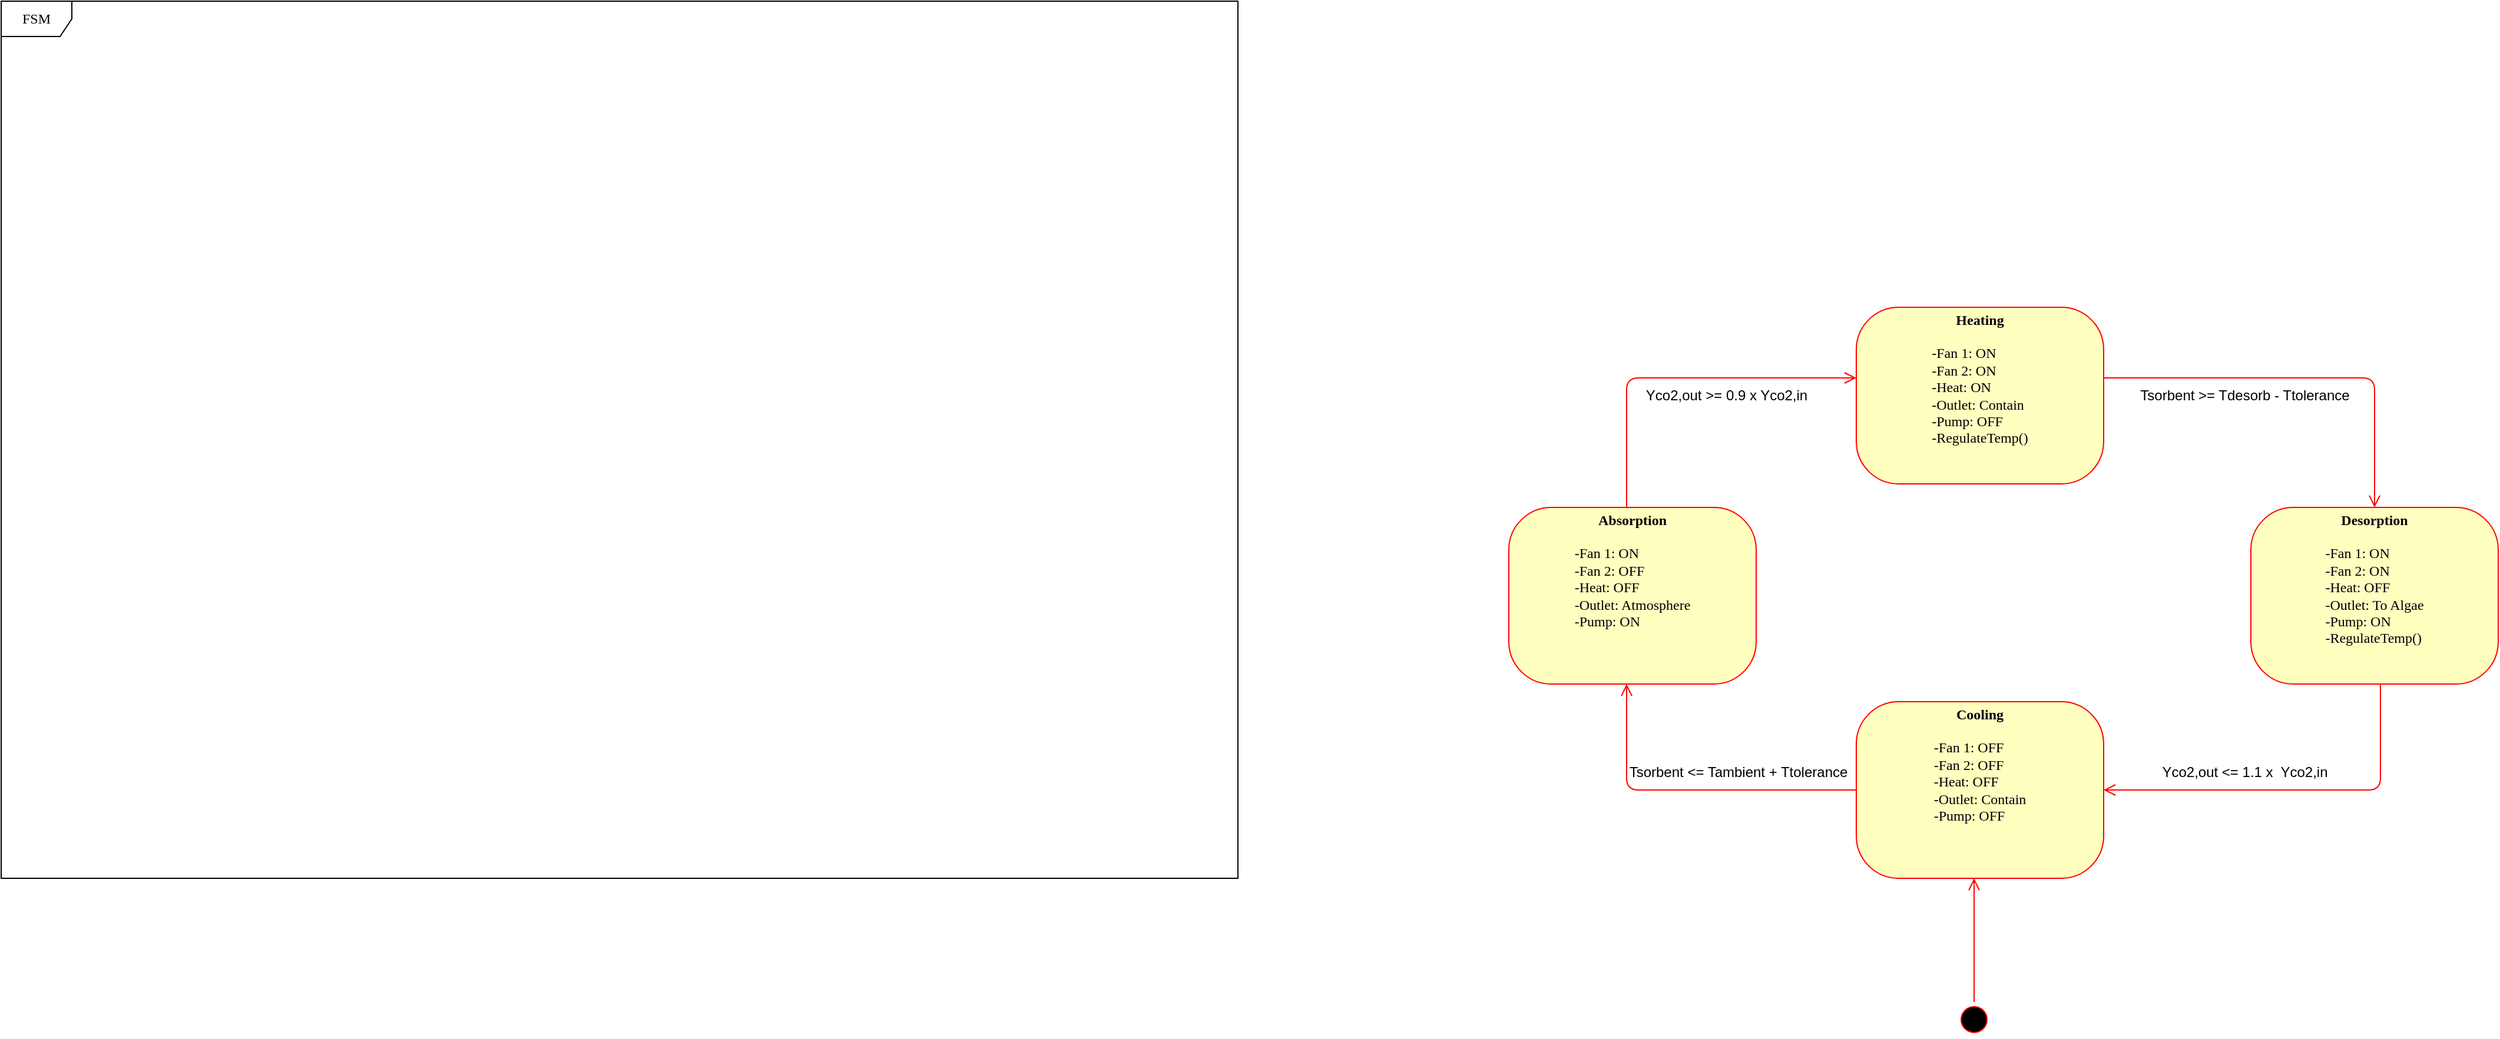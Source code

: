 <mxfile version="22.0.4" type="github" pages="3">
  <diagram name="State Diagram" id="58cdce13-f638-feb5-8d6f-7d28b1aa9fa0">
    <mxGraphModel dx="2234" dy="1567" grid="1" gridSize="10" guides="1" tooltips="1" connect="1" arrows="1" fold="1" page="1" pageScale="1" pageWidth="1100" pageHeight="850" background="none" math="0" shadow="0">
      <root>
        <mxCell id="0" />
        <mxCell id="1" parent="0" />
        <mxCell id="382b91b5511bd0f7-1" value="" style="ellipse;html=1;shape=startState;fillColor=#000000;strokeColor=#ff0000;rounded=1;shadow=0;comic=0;labelBackgroundColor=none;fontFamily=Verdana;fontSize=12;fontColor=#000000;align=center;direction=south;" parent="1" vertex="1">
          <mxGeometry x="570" y="620" width="30" height="30" as="geometry" />
        </mxCell>
        <mxCell id="382b91b5511bd0f7-6" value="&lt;b&gt;&lt;br&gt;&lt;br&gt;Absorption&lt;/b&gt;&lt;br&gt;&lt;br&gt;&lt;div style=&quot;text-align: left;&quot;&gt;-Fan 1: ON&lt;/div&gt;&lt;div style=&quot;text-align: left;&quot;&gt;-Fan 2: OFF&lt;/div&gt;&lt;div style=&quot;text-align: left;&quot;&gt;-Heat: OFF&lt;/div&gt;&lt;div style=&quot;text-align: left;&quot;&gt;-Outlet: Atmosphere&lt;/div&gt;&lt;div style=&quot;text-align: left;&quot;&gt;-Pump: ON&lt;/div&gt;&lt;br&gt;&lt;br&gt;&lt;br&gt;&lt;br&gt;&lt;div style=&quot;text-align: left;&quot;&gt;&lt;br&gt;&lt;/div&gt;" style="rounded=1;whiteSpace=wrap;html=1;arcSize=24;fillColor=#ffffc0;strokeColor=#ff0000;shadow=0;comic=0;labelBackgroundColor=none;fontFamily=Verdana;fontSize=12;fontColor=#000000;align=center;" parent="1" vertex="1">
          <mxGeometry x="190" y="200" width="210" height="150" as="geometry" />
        </mxCell>
        <mxCell id="2a3bc250acf0617d-9" style="edgeStyle=orthogonalEdgeStyle;html=1;labelBackgroundColor=none;endArrow=open;endSize=8;strokeColor=#ff0000;fontFamily=Verdana;fontSize=12;align=left;" parent="1" source="382b91b5511bd0f7-1" target="wOmYhLNItbrUGuRl_a2_-1" edge="1">
          <mxGeometry relative="1" as="geometry">
            <mxPoint x="590" y="550" as="targetPoint" />
            <Array as="points">
              <mxPoint x="585" y="540" />
              <mxPoint x="585" y="540" />
            </Array>
          </mxGeometry>
        </mxCell>
        <mxCell id="2a3bc250acf0617d-10" style="edgeStyle=orthogonalEdgeStyle;html=1;labelBackgroundColor=none;endArrow=open;endSize=8;strokeColor=#ff0000;fontFamily=Verdana;fontSize=12;align=left;" parent="1" source="382b91b5511bd0f7-6" target="wOmYhLNItbrUGuRl_a2_-2" edge="1">
          <mxGeometry relative="1" as="geometry">
            <Array as="points">
              <mxPoint x="290" y="90" />
            </Array>
            <mxPoint x="470" y="90" as="targetPoint" />
          </mxGeometry>
        </mxCell>
        <mxCell id="2a3bc250acf0617d-12" style="edgeStyle=orthogonalEdgeStyle;html=1;exitX=0;exitY=0.5;labelBackgroundColor=none;endArrow=open;endSize=8;strokeColor=#ff0000;fontFamily=Verdana;fontSize=12;align=left;exitDx=0;exitDy=0;" parent="1" target="382b91b5511bd0f7-6" edge="1">
          <mxGeometry relative="1" as="geometry">
            <mxPoint x="530" y="440" as="sourcePoint" />
            <mxPoint x="270" y="300" as="targetPoint" />
            <Array as="points">
              <mxPoint x="290" y="440" />
            </Array>
          </mxGeometry>
        </mxCell>
        <mxCell id="2a3bc250acf0617d-13" style="edgeStyle=orthogonalEdgeStyle;html=1;entryX=1;entryY=0.5;labelBackgroundColor=none;endArrow=open;endSize=8;strokeColor=#ff0000;fontFamily=Verdana;fontSize=12;align=left;entryDx=0;entryDy=0;" parent="1" target="wOmYhLNItbrUGuRl_a2_-1" edge="1">
          <mxGeometry relative="1" as="geometry">
            <mxPoint x="930" y="330" as="sourcePoint" />
            <mxPoint x="650" y="440" as="targetPoint" />
            <Array as="points">
              <mxPoint x="930" y="440" />
            </Array>
          </mxGeometry>
        </mxCell>
        <mxCell id="2a3bc250acf0617d-14" style="edgeStyle=orthogonalEdgeStyle;html=1;labelBackgroundColor=none;endArrow=open;endSize=8;strokeColor=#ff0000;fontFamily=Verdana;fontSize=12;align=left;entryX=0.5;entryY=0;entryDx=0;entryDy=0;" parent="1" source="wOmYhLNItbrUGuRl_a2_-2" target="wOmYhLNItbrUGuRl_a2_-3" edge="1">
          <mxGeometry relative="1" as="geometry">
            <mxPoint x="700" y="80" as="sourcePoint" />
            <mxPoint x="930" y="170" as="targetPoint" />
            <Array as="points">
              <mxPoint x="925" y="90" />
            </Array>
          </mxGeometry>
        </mxCell>
        <mxCell id="2a3bc250acf0617d-8" value="FSM" style="shape=umlFrame;whiteSpace=wrap;html=1;rounded=1;shadow=0;comic=0;labelBackgroundColor=none;strokeWidth=1;fontFamily=Verdana;fontSize=12;align=center;" parent="1" vertex="1">
          <mxGeometry x="-1090" y="-230" width="1050" height="745" as="geometry" />
        </mxCell>
        <mxCell id="wOmYhLNItbrUGuRl_a2_-1" value="&lt;div style=&quot;&quot;&gt;&lt;b style=&quot;background-color: initial;&quot;&gt;&lt;br&gt;&lt;/b&gt;&lt;/div&gt;&lt;div style=&quot;&quot;&gt;&lt;b style=&quot;background-color: initial;&quot;&gt;Cooling&lt;/b&gt;&lt;/div&gt;&lt;div style=&quot;text-align: left;&quot;&gt;&lt;br&gt;&lt;/div&gt;&lt;div style=&quot;text-align: left;&quot;&gt;-Fan 1: OFF&lt;/div&gt;&lt;div style=&quot;text-align: left;&quot;&gt;-Fan 2: OFF&lt;/div&gt;&lt;div style=&quot;text-align: left;&quot;&gt;-Heat: OFF&lt;/div&gt;&lt;div style=&quot;text-align: left;&quot;&gt;-Outlet: Contain&lt;/div&gt;&lt;div style=&quot;text-align: left;&quot;&gt;&lt;span style=&quot;background-color: initial;&quot;&gt;-Pump: OFF&lt;/span&gt;&lt;/div&gt;&lt;br&gt;&lt;br&gt;&lt;br&gt;&lt;div style=&quot;text-align: left;&quot;&gt;&lt;br&gt;&lt;/div&gt;" style="rounded=1;whiteSpace=wrap;html=1;arcSize=24;fillColor=#ffffc0;strokeColor=#ff0000;shadow=0;comic=0;labelBackgroundColor=none;fontFamily=Verdana;fontSize=12;fontColor=#000000;align=center;" vertex="1" parent="1">
          <mxGeometry x="485" y="365" width="210" height="150" as="geometry" />
        </mxCell>
        <mxCell id="wOmYhLNItbrUGuRl_a2_-2" value="&lt;b&gt;&lt;br&gt;&lt;br&gt;&lt;br&gt;Heating&lt;/b&gt;&lt;br&gt;&lt;br&gt;&lt;div style=&quot;text-align: left;&quot;&gt;-Fan 1: ON&amp;nbsp;&lt;/div&gt;&lt;div style=&quot;text-align: left;&quot;&gt;-Fan 2: ON&lt;/div&gt;&lt;div style=&quot;text-align: left;&quot;&gt;-Heat: ON&lt;/div&gt;&lt;div style=&quot;text-align: left;&quot;&gt;-Outlet: Contain&lt;/div&gt;&lt;div style=&quot;text-align: left;&quot;&gt;-Pump: OFF&lt;/div&gt;&lt;div style=&quot;text-align: left;&quot;&gt;-RegulateTemp()&lt;/div&gt;&lt;br&gt;&lt;br&gt;&lt;br&gt;&lt;br&gt;&lt;div style=&quot;text-align: left;&quot;&gt;&lt;br&gt;&lt;/div&gt;" style="rounded=1;whiteSpace=wrap;html=1;arcSize=24;fillColor=#ffffc0;strokeColor=#ff0000;shadow=0;comic=0;labelBackgroundColor=none;fontFamily=Verdana;fontSize=12;fontColor=#000000;align=center;" vertex="1" parent="1">
          <mxGeometry x="485" y="30" width="210" height="150" as="geometry" />
        </mxCell>
        <mxCell id="wOmYhLNItbrUGuRl_a2_-3" value="&lt;b&gt;&lt;br&gt;&lt;br&gt;Desorption&lt;/b&gt;&lt;br&gt;&lt;div style=&quot;&quot;&gt;&lt;br&gt;&lt;/div&gt;&lt;div style=&quot;text-align: left;&quot;&gt;-Fan 1: ON&lt;/div&gt;&lt;div style=&quot;text-align: left;&quot;&gt;-Fan 2: ON&lt;/div&gt;&lt;div style=&quot;text-align: left;&quot;&gt;-Heat: OFF&lt;/div&gt;&lt;div style=&quot;text-align: left;&quot;&gt;-Outlet: To Algae&lt;/div&gt;&lt;div style=&quot;text-align: left;&quot;&gt;-Pump: ON&lt;/div&gt;&lt;div style=&quot;text-align: left;&quot;&gt;&lt;span style=&quot;background-color: initial;&quot;&gt;-RegulateTemp()&lt;/span&gt;&lt;/div&gt;&lt;br&gt;&lt;div style=&quot;text-align: left;&quot;&gt;&lt;br&gt;&lt;/div&gt;&lt;br&gt;&lt;div style=&quot;text-align: left;&quot;&gt;&lt;br&gt;&lt;/div&gt;" style="rounded=1;whiteSpace=wrap;html=1;arcSize=24;fillColor=#ffffc0;strokeColor=#ff0000;shadow=0;comic=0;labelBackgroundColor=none;fontFamily=Verdana;fontSize=12;fontColor=#000000;align=center;" vertex="1" parent="1">
          <mxGeometry x="820" y="200" width="210" height="150" as="geometry" />
        </mxCell>
        <mxCell id="wOmYhLNItbrUGuRl_a2_-5" value="Yco2,out &amp;gt;= 0.9 x Yco2,in" style="text;html=1;strokeColor=none;fillColor=none;align=center;verticalAlign=middle;whiteSpace=wrap;rounded=0;" vertex="1" parent="1">
          <mxGeometry x="300" y="90" width="150" height="30" as="geometry" />
        </mxCell>
        <mxCell id="wOmYhLNItbrUGuRl_a2_-7" value="Tsorbent &amp;gt;= Tdesorb - Ttolerance" style="text;html=1;strokeColor=none;fillColor=none;align=center;verticalAlign=middle;whiteSpace=wrap;rounded=0;" vertex="1" parent="1">
          <mxGeometry x="710" y="90" width="210" height="30" as="geometry" />
        </mxCell>
        <mxCell id="wOmYhLNItbrUGuRl_a2_-9" value="Yco2,out &amp;lt;= 1.1 x&amp;nbsp; Yco2,in" style="text;html=1;strokeColor=none;fillColor=none;align=center;verticalAlign=middle;whiteSpace=wrap;rounded=0;" vertex="1" parent="1">
          <mxGeometry x="710" y="410" width="210" height="30" as="geometry" />
        </mxCell>
        <mxCell id="wOmYhLNItbrUGuRl_a2_-10" value="Tsorbent &amp;lt;= Tambient + Ttolerance" style="text;html=1;strokeColor=none;fillColor=none;align=center;verticalAlign=middle;whiteSpace=wrap;rounded=0;" vertex="1" parent="1">
          <mxGeometry x="280" y="410" width="210" height="30" as="geometry" />
        </mxCell>
      </root>
    </mxGraphModel>
  </diagram>
  <diagram id="rlVPxSr4hb_QVy1cCUyF" name="RegulateTemp()">
    <mxGraphModel dx="794" dy="502" grid="1" gridSize="10" guides="1" tooltips="1" connect="1" arrows="1" fold="1" page="1" pageScale="1" pageWidth="850" pageHeight="1100" math="0" shadow="0">
      <root>
        <mxCell id="0" />
        <mxCell id="1" parent="0" />
      </root>
    </mxGraphModel>
  </diagram>
  <diagram id="wNO4s0AEW6e6Cde-mMrf" name="Page-3">
    <mxGraphModel dx="794" dy="502" grid="1" gridSize="10" guides="1" tooltips="1" connect="1" arrows="1" fold="1" page="1" pageScale="1" pageWidth="850" pageHeight="1100" math="0" shadow="0">
      <root>
        <mxCell id="0" />
        <mxCell id="1" parent="0" />
      </root>
    </mxGraphModel>
  </diagram>
</mxfile>
